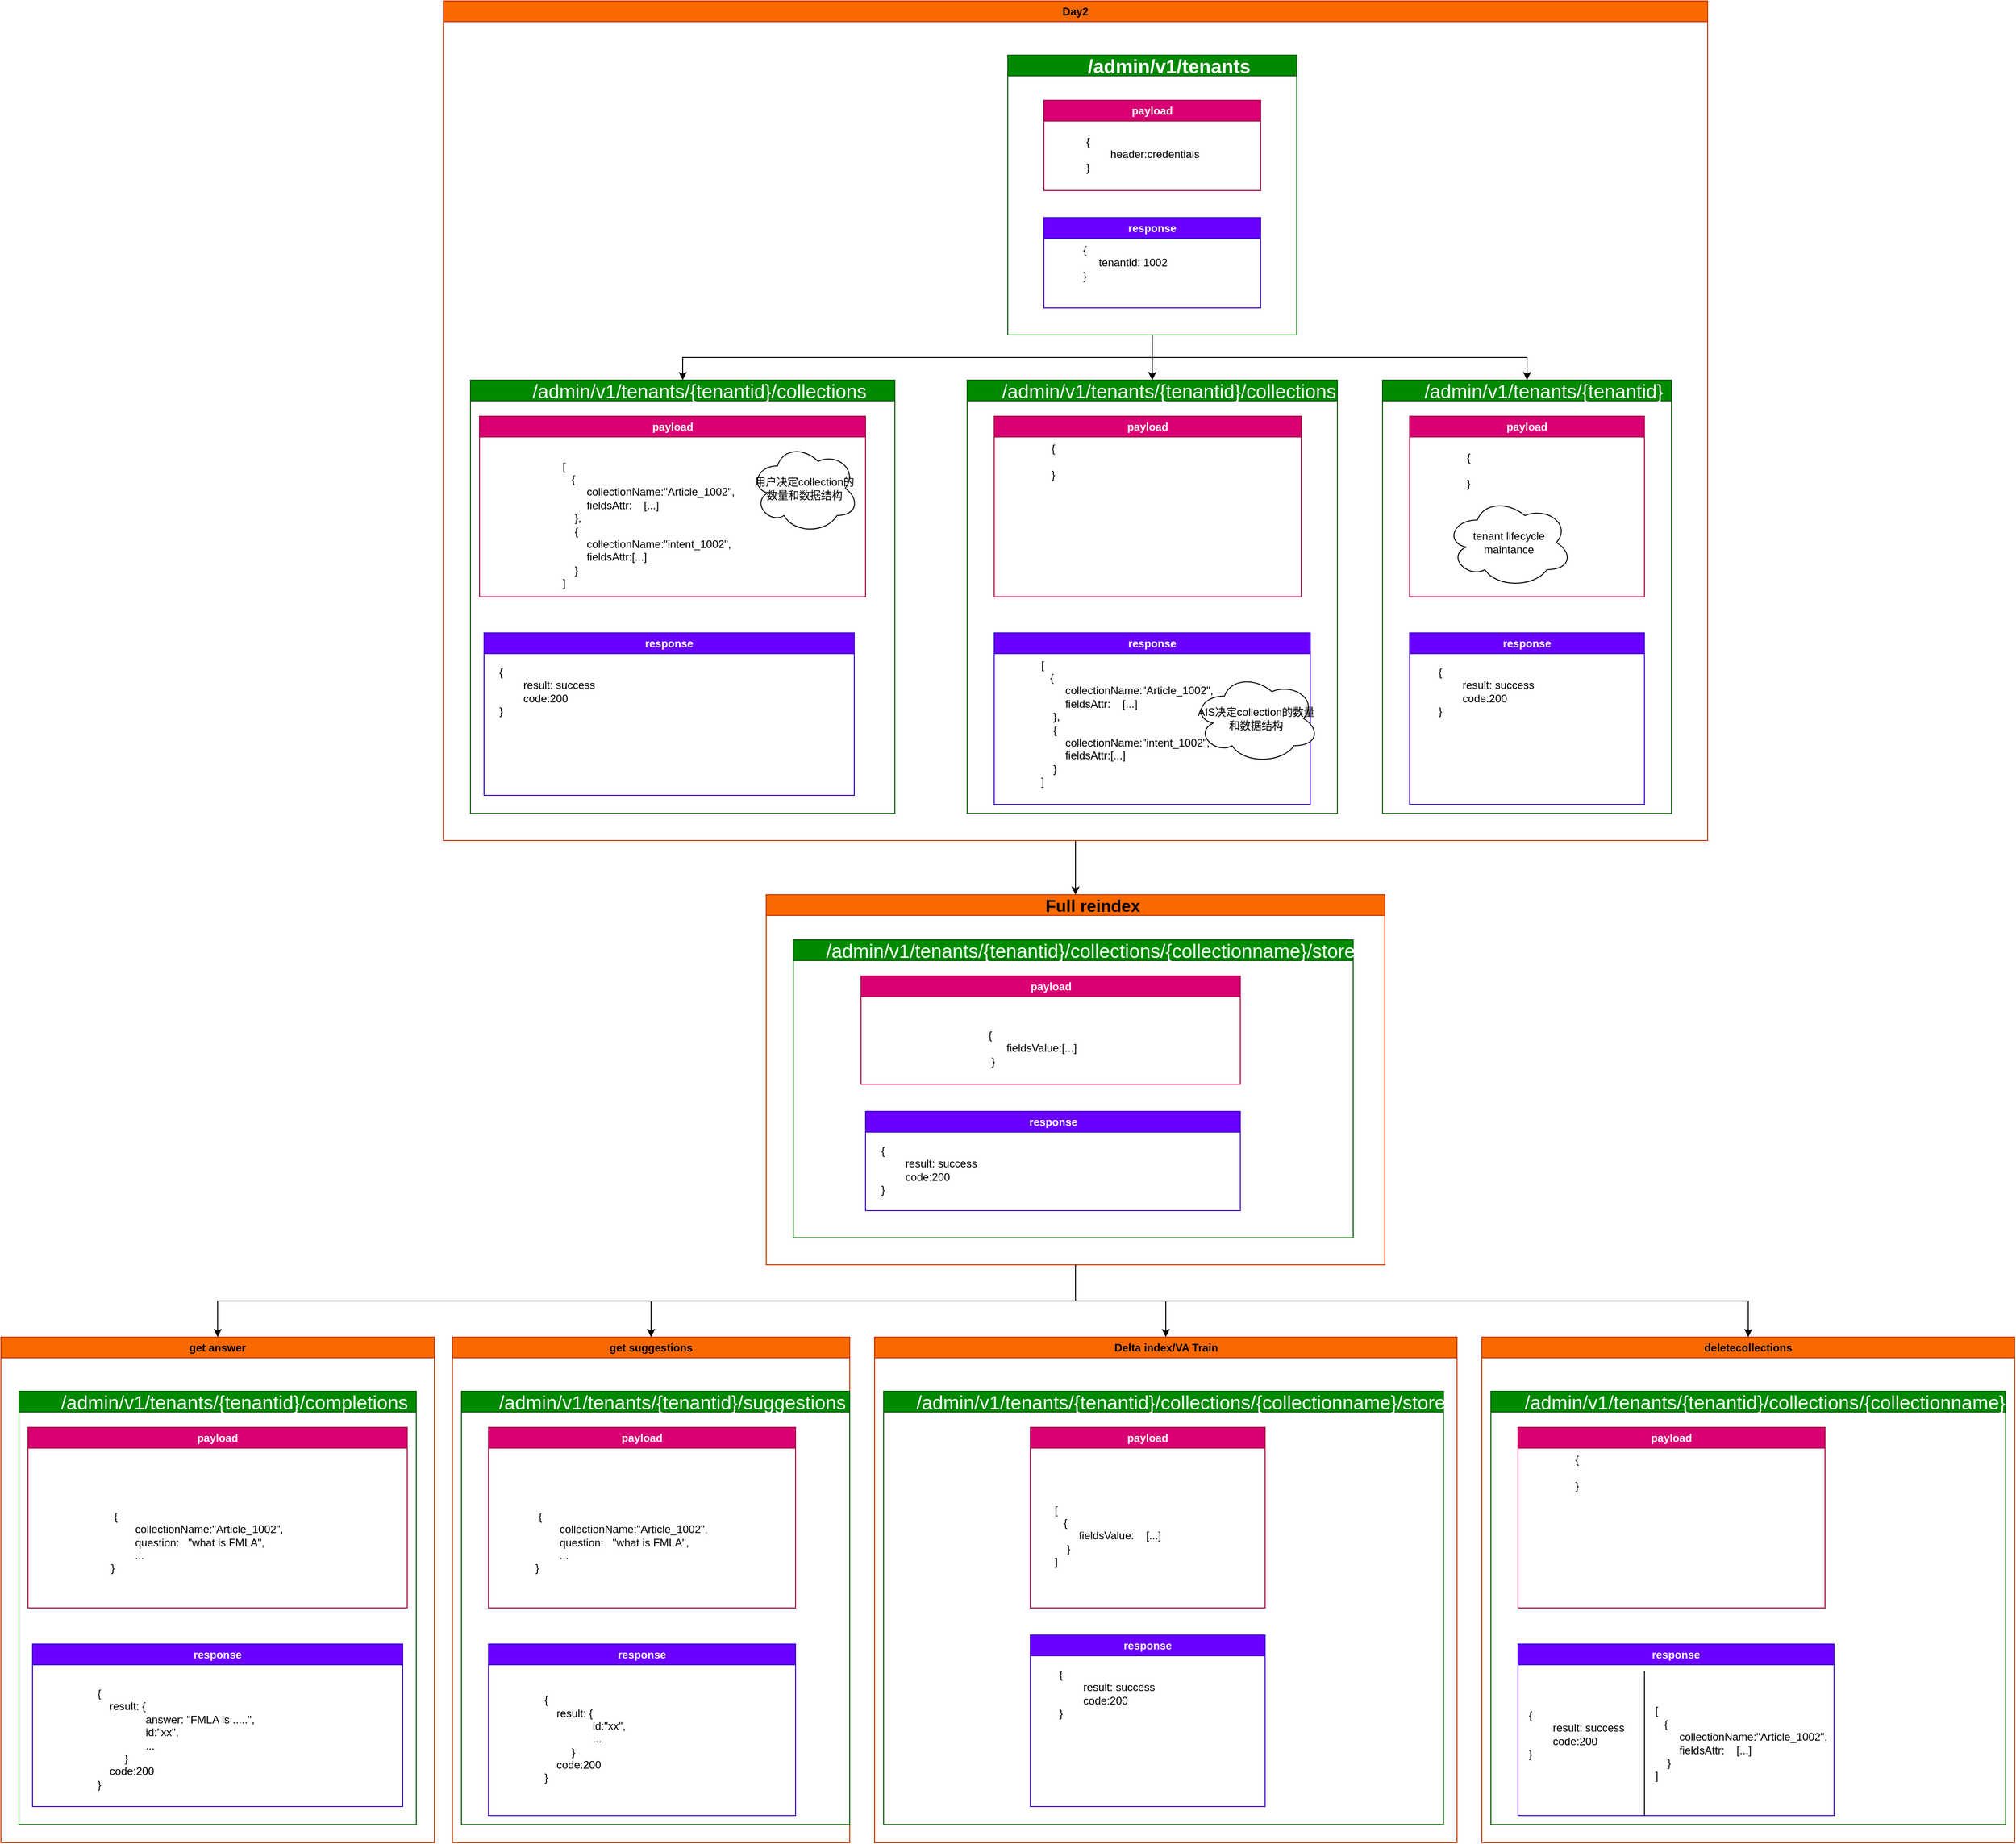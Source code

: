 <mxfile version="21.5.2" type="github">
  <diagram name="Page-1" id="9UfLJZKe_ABIt0-VfUx_">
    <mxGraphModel dx="2074" dy="2256" grid="1" gridSize="10" guides="1" tooltips="1" connect="1" arrows="1" fold="1" page="1" pageScale="1" pageWidth="850" pageHeight="1100" math="0" shadow="0">
      <root>
        <mxCell id="0" />
        <mxCell id="1" parent="0" />
        <mxCell id="ua6xyKK4SKT8y5sqxT8U-147" style="edgeStyle=orthogonalEdgeStyle;rounded=0;orthogonalLoop=1;jettySize=auto;html=1;exitX=0.5;exitY=1;exitDx=0;exitDy=0;entryX=0.5;entryY=0;entryDx=0;entryDy=0;" edge="1" parent="1" source="ua6xyKK4SKT8y5sqxT8U-69" target="ua6xyKK4SKT8y5sqxT8U-94">
          <mxGeometry relative="1" as="geometry" />
        </mxCell>
        <mxCell id="ua6xyKK4SKT8y5sqxT8U-148" style="edgeStyle=orthogonalEdgeStyle;rounded=0;orthogonalLoop=1;jettySize=auto;html=1;exitX=0.5;exitY=1;exitDx=0;exitDy=0;" edge="1" parent="1" source="ua6xyKK4SKT8y5sqxT8U-69" target="ua6xyKK4SKT8y5sqxT8U-145">
          <mxGeometry relative="1" as="geometry" />
        </mxCell>
        <mxCell id="ua6xyKK4SKT8y5sqxT8U-165" style="edgeStyle=orthogonalEdgeStyle;rounded=0;orthogonalLoop=1;jettySize=auto;html=1;exitX=0.5;exitY=1;exitDx=0;exitDy=0;entryX=0.5;entryY=0;entryDx=0;entryDy=0;" edge="1" parent="1" source="ua6xyKK4SKT8y5sqxT8U-69" target="ua6xyKK4SKT8y5sqxT8U-146">
          <mxGeometry relative="1" as="geometry" />
        </mxCell>
        <mxCell id="ua6xyKK4SKT8y5sqxT8U-169" style="edgeStyle=orthogonalEdgeStyle;rounded=0;orthogonalLoop=1;jettySize=auto;html=1;exitX=0.5;exitY=1;exitDx=0;exitDy=0;entryX=0.5;entryY=0;entryDx=0;entryDy=0;" edge="1" parent="1" source="ua6xyKK4SKT8y5sqxT8U-69" target="ua6xyKK4SKT8y5sqxT8U-170">
          <mxGeometry relative="1" as="geometry">
            <mxPoint x="1995" y="1490" as="targetPoint" />
          </mxGeometry>
        </mxCell>
        <mxCell id="ua6xyKK4SKT8y5sqxT8U-69" value="&lt;div style=&quot;language:en-US;line-height:normal;margin-top:1.0pt;&lt;br/&gt;margin-bottom:1.0pt;margin-left:.7in;text-indent:-.31in;text-align:left;&lt;br/&gt;direction:ltr;unicode-bidi:embed;vertical-align:baseline;mso-line-break-override:&lt;br/&gt;none;punctuation-wrap:hanging&quot; class=&quot;O1&quot;&gt;&lt;font face=&quot;Arial&quot;&gt;&lt;span style=&quot;font-size: 18.667px;&quot;&gt;Full reindex&lt;/span&gt;&lt;/font&gt;&lt;/div&gt;" style="swimlane;whiteSpace=wrap;html=1;fillColor=#fa6800;fontColor=#000000;strokeColor=#C73500;" vertex="1" parent="1">
          <mxGeometry x="907.5" y="940" width="685" height="410" as="geometry" />
        </mxCell>
        <mxCell id="ua6xyKK4SKT8y5sqxT8U-71" value="&lt;div style=&quot;text-align: left; line-height: normal; margin-top: 1pt; margin-left: 0.7in; text-indent: -0.31in; unicode-bidi: embed; vertical-align: baseline;&quot; class=&quot;O1&quot;&gt;&lt;span style=&quot;font-size:16.0pt&quot;&gt;&lt;/span&gt;&lt;span style=&quot;font-size: 16pt; font-family: Arial;&quot;&gt;/admin/v1/tenants/{tenantid}/collections/{collectionname}/store&lt;/span&gt;&lt;/div&gt;" style="swimlane;whiteSpace=wrap;html=1;fillColor=#008a00;fontColor=#ffffff;strokeColor=#005700;fontStyle=0" vertex="1" parent="ua6xyKK4SKT8y5sqxT8U-69">
          <mxGeometry x="30" y="50" width="620" height="330" as="geometry" />
        </mxCell>
        <mxCell id="ua6xyKK4SKT8y5sqxT8U-72" value="payload" style="swimlane;whiteSpace=wrap;html=1;fillColor=#d80073;fontColor=#ffffff;strokeColor=#A50040;" vertex="1" parent="ua6xyKK4SKT8y5sqxT8U-71">
          <mxGeometry x="75" y="40" width="420" height="120" as="geometry" />
        </mxCell>
        <mxCell id="ua6xyKK4SKT8y5sqxT8U-73" value="&lt;div style=&quot;border-color: var(--border-color);&quot;&gt;&amp;nbsp;&amp;nbsp;{&lt;/div&gt;&lt;div style=&quot;border-color: var(--border-color);&quot;&gt;&lt;span style=&quot;white-space: pre;&quot;&gt;&#x9;&lt;/span&gt;fieldsValue:[...&lt;span style=&quot;border-color: var(--border-color); background-color: initial;&quot;&gt;]&lt;/span&gt;&lt;/div&gt;&lt;div style=&quot;border-color: var(--border-color);&quot;&gt;&lt;span style=&quot;border-color: var(--border-color);&quot;&gt;&lt;span style=&quot;border-color: var(--border-color);&quot;&gt;&lt;span style=&quot;border-color: var(--border-color);&quot;&gt;&amp;nbsp;&amp;nbsp;&amp;nbsp;&lt;/span&gt;&lt;/span&gt;}&lt;/span&gt;&lt;/div&gt;" style="text;html=1;align=left;verticalAlign=middle;resizable=0;points=[];autosize=1;strokeColor=none;fillColor=none;" vertex="1" parent="ua6xyKK4SKT8y5sqxT8U-72">
          <mxGeometry x="132.5" y="50" width="130" height="60" as="geometry" />
        </mxCell>
        <mxCell id="ua6xyKK4SKT8y5sqxT8U-74" value="response" style="swimlane;whiteSpace=wrap;html=1;fillColor=#6a00ff;fontColor=#ffffff;strokeColor=#3700CC;" vertex="1" parent="ua6xyKK4SKT8y5sqxT8U-71">
          <mxGeometry x="80" y="190" width="415" height="110" as="geometry" />
        </mxCell>
        <mxCell id="ua6xyKK4SKT8y5sqxT8U-75" value="{&lt;br&gt;&lt;span style=&quot;white-space: pre;&quot;&gt;&#x9;&lt;/span&gt;result: success&lt;br&gt;&lt;span style=&quot;white-space: pre;&quot;&gt;&#x9;&lt;/span&gt;code:200&lt;br&gt;}" style="text;html=1;align=left;verticalAlign=middle;resizable=0;points=[];autosize=1;strokeColor=none;fillColor=none;" vertex="1" parent="ua6xyKK4SKT8y5sqxT8U-74">
          <mxGeometry x="15" y="30" width="130" height="70" as="geometry" />
        </mxCell>
        <mxCell id="ua6xyKK4SKT8y5sqxT8U-76" style="edgeStyle=orthogonalEdgeStyle;rounded=0;orthogonalLoop=1;jettySize=auto;html=1;exitX=0.5;exitY=1;exitDx=0;exitDy=0;entryX=0.5;entryY=0;entryDx=0;entryDy=0;" edge="1" parent="1" source="ua6xyKK4SKT8y5sqxT8U-70" target="ua6xyKK4SKT8y5sqxT8U-69">
          <mxGeometry relative="1" as="geometry" />
        </mxCell>
        <mxCell id="ua6xyKK4SKT8y5sqxT8U-70" value="Day2" style="swimlane;whiteSpace=wrap;html=1;fillColor=#fa6800;fontColor=#000000;strokeColor=#C73500;" vertex="1" parent="1">
          <mxGeometry x="550" y="-50" width="1400" height="930" as="geometry" />
        </mxCell>
        <mxCell id="ua6xyKK4SKT8y5sqxT8U-16" value="&lt;div style=&quot;text-align: left; line-height: normal; margin-top: 1pt; margin-left: 0.7in; text-indent: -0.31in; unicode-bidi: embed; vertical-align: baseline;&quot; class=&quot;O1&quot;&gt;&lt;span style=&quot;font-size:16.0pt&quot;&gt;&lt;/span&gt;&lt;span style=&quot;font-size: 16pt; font-family: Arial;&quot;&gt;/admin/v1/tenants/{tenantid}/collections&lt;/span&gt;&lt;/div&gt;" style="swimlane;whiteSpace=wrap;html=1;fillColor=#008a00;fontColor=#ffffff;strokeColor=#005700;fontStyle=0" vertex="1" parent="ua6xyKK4SKT8y5sqxT8U-70">
          <mxGeometry x="30" y="420" width="470" height="480" as="geometry" />
        </mxCell>
        <mxCell id="ua6xyKK4SKT8y5sqxT8U-17" value="payload" style="swimlane;whiteSpace=wrap;html=1;fillColor=#d80073;fontColor=#ffffff;strokeColor=#A50040;" vertex="1" parent="ua6xyKK4SKT8y5sqxT8U-16">
          <mxGeometry x="10" y="40" width="427.5" height="200" as="geometry" />
        </mxCell>
        <mxCell id="ua6xyKK4SKT8y5sqxT8U-52" value="&lt;div&gt;[&lt;/div&gt;&lt;div&gt;&amp;nbsp; &amp;nbsp;{&lt;span style=&quot;&quot;&gt;&lt;/span&gt;&lt;/div&gt;&lt;div&gt;&lt;span style=&quot;&quot;&gt;&lt;span style=&quot;&quot;&gt;&lt;span style=&quot;white-space: pre;&quot;&gt;&amp;nbsp;&amp;nbsp;&amp;nbsp;&amp;nbsp;&lt;/span&gt;&lt;span style=&quot;white-space: pre;&quot;&gt;&amp;nbsp;&amp;nbsp;&amp;nbsp;&amp;nbsp;&lt;/span&gt;&lt;/span&gt;collectionName:&quot;Article_1002&quot;,&lt;/span&gt;&lt;/div&gt;&lt;div&gt;&lt;span style=&quot;&quot;&gt;&lt;span style=&quot;&quot;&gt;&lt;span style=&quot;white-space: pre;&quot;&gt;&amp;nbsp;&amp;nbsp;&amp;nbsp;&amp;nbsp;&lt;/span&gt;&lt;span style=&quot;white-space: pre;&quot;&gt;&amp;nbsp;&amp;nbsp;&amp;nbsp;&amp;nbsp;&lt;/span&gt;&lt;/span&gt;fieldsAttr:&lt;span style=&quot;&quot;&gt;&lt;span style=&quot;white-space: pre;&quot;&gt;&amp;nbsp;&amp;nbsp;&amp;nbsp;&amp;nbsp;&lt;/span&gt;&lt;/span&gt;[...&lt;/span&gt;&lt;span style=&quot;background-color: initial;&quot;&gt;]&lt;/span&gt;&lt;/div&gt;&lt;div&gt;&lt;span style=&quot;&quot;&gt;&lt;span style=&quot;&quot;&gt;&lt;span style=&quot;white-space: pre;&quot;&gt;&amp;nbsp;&amp;nbsp;&amp;nbsp;&amp;nbsp;&lt;/span&gt;&lt;/span&gt;},&lt;/span&gt;&lt;/div&gt;&lt;div&gt;&lt;span style=&quot;&quot;&gt;&lt;span style=&quot;&quot;&gt;&lt;span style=&quot;white-space: pre;&quot;&gt;&amp;nbsp;&amp;nbsp;&amp;nbsp;&amp;nbsp;&lt;/span&gt;&lt;/span&gt;{&lt;/span&gt;&lt;/div&gt;&lt;div&gt;&lt;span style=&quot;&quot;&gt;&lt;span style=&quot;&quot;&gt;&lt;span style=&quot;white-space: pre;&quot;&gt;&amp;nbsp;&amp;nbsp;&amp;nbsp;&amp;nbsp;&lt;/span&gt;&lt;span style=&quot;white-space: pre;&quot;&gt;&amp;nbsp;&amp;nbsp;&amp;nbsp;&amp;nbsp;&lt;/span&gt;&lt;/span&gt;collectionName:&quot;intent_1002&quot;,&lt;/span&gt;&lt;/div&gt;&lt;div&gt;&lt;span style=&quot;&quot;&gt;&lt;span style=&quot;&quot;&gt;&lt;span style=&quot;white-space: pre;&quot;&gt;&amp;nbsp;&amp;nbsp;&amp;nbsp;&amp;nbsp;&lt;/span&gt;&lt;span style=&quot;white-space: pre;&quot;&gt;&amp;nbsp;&amp;nbsp;&amp;nbsp;&amp;nbsp;&lt;/span&gt;&lt;/span&gt;fieldsAttr:[...]&lt;/span&gt;&lt;/div&gt;&lt;div&gt;&lt;span style=&quot;&quot;&gt;&lt;span style=&quot;&quot;&gt;&lt;span style=&quot;white-space: pre;&quot;&gt;&amp;nbsp;&amp;nbsp;&amp;nbsp;&amp;nbsp;&lt;/span&gt;&lt;/span&gt;}&lt;/span&gt;&lt;/div&gt;&lt;div&gt;]&lt;/div&gt;" style="text;html=1;align=left;verticalAlign=middle;resizable=0;points=[];autosize=1;strokeColor=none;fillColor=none;" vertex="1" parent="ua6xyKK4SKT8y5sqxT8U-17">
          <mxGeometry x="90" y="40" width="210" height="160" as="geometry" />
        </mxCell>
        <mxCell id="ua6xyKK4SKT8y5sqxT8U-173" value="用户决定collection的数量和数据结构" style="ellipse;shape=cloud;whiteSpace=wrap;html=1;" vertex="1" parent="ua6xyKK4SKT8y5sqxT8U-17">
          <mxGeometry x="300" y="30" width="120" height="100" as="geometry" />
        </mxCell>
        <mxCell id="ua6xyKK4SKT8y5sqxT8U-19" value="response" style="swimlane;whiteSpace=wrap;html=1;fillColor=#6a00ff;fontColor=#ffffff;strokeColor=#3700CC;" vertex="1" parent="ua6xyKK4SKT8y5sqxT8U-16">
          <mxGeometry x="15" y="280" width="410" height="180" as="geometry" />
        </mxCell>
        <mxCell id="ua6xyKK4SKT8y5sqxT8U-20" value="{&lt;br&gt;&lt;span style=&quot;white-space: pre;&quot;&gt;&#x9;&lt;/span&gt;result: success&lt;br&gt;&lt;span style=&quot;white-space: pre;&quot;&gt;&#x9;&lt;/span&gt;code:200&lt;br&gt;}" style="text;html=1;align=left;verticalAlign=middle;resizable=0;points=[];autosize=1;strokeColor=none;fillColor=none;" vertex="1" parent="ua6xyKK4SKT8y5sqxT8U-19">
          <mxGeometry x="15" y="30" width="130" height="70" as="geometry" />
        </mxCell>
        <mxCell id="ua6xyKK4SKT8y5sqxT8U-152" style="edgeStyle=orthogonalEdgeStyle;rounded=0;orthogonalLoop=1;jettySize=auto;html=1;exitX=0.5;exitY=1;exitDx=0;exitDy=0;" edge="1" parent="ua6xyKK4SKT8y5sqxT8U-70" source="ua6xyKK4SKT8y5sqxT8U-1" target="ua6xyKK4SKT8y5sqxT8U-57">
          <mxGeometry relative="1" as="geometry" />
        </mxCell>
        <mxCell id="ua6xyKK4SKT8y5sqxT8U-1" value="&lt;div style=&quot;language:en-US;line-height:normal;margin-top:1.0pt;&lt;br/&gt;margin-bottom:1.0pt;margin-left:.7in;text-indent:-.31in;text-align:left;&lt;br/&gt;direction:ltr;unicode-bidi:embed;vertical-align:baseline;mso-line-break-override:&lt;br/&gt;none;punctuation-wrap:hanging&quot; class=&quot;O1&quot;&gt;&lt;span style=&quot;font-size:16.0pt&quot;&gt;&lt;/span&gt;&lt;span style=&quot;font-size: 16pt; font-family: Arial;&quot;&gt;/admin/v1/tenants&lt;/span&gt;&lt;/div&gt;" style="swimlane;whiteSpace=wrap;html=1;fillColor=#008a00;fontColor=#ffffff;strokeColor=#005700;" vertex="1" parent="ua6xyKK4SKT8y5sqxT8U-70">
          <mxGeometry x="625" y="60" width="320" height="310" as="geometry" />
        </mxCell>
        <mxCell id="ua6xyKK4SKT8y5sqxT8U-6" value="payload" style="swimlane;whiteSpace=wrap;html=1;fillColor=#d80073;fontColor=#ffffff;strokeColor=#A50040;" vertex="1" parent="ua6xyKK4SKT8y5sqxT8U-1">
          <mxGeometry x="40" y="50" width="240" height="100" as="geometry" />
        </mxCell>
        <mxCell id="ua6xyKK4SKT8y5sqxT8U-12" value="{&lt;br&gt;&lt;span style=&quot;white-space: pre;&quot;&gt;&#x9;&lt;/span&gt;header:credentials&lt;br&gt;}" style="text;html=1;align=left;verticalAlign=middle;resizable=0;points=[];autosize=1;strokeColor=none;fillColor=none;" vertex="1" parent="ua6xyKK4SKT8y5sqxT8U-6">
          <mxGeometry x="45" y="30" width="150" height="60" as="geometry" />
        </mxCell>
        <mxCell id="ua6xyKK4SKT8y5sqxT8U-7" value="response" style="swimlane;whiteSpace=wrap;html=1;fillColor=#6a00ff;fontColor=#ffffff;strokeColor=#3700CC;" vertex="1" parent="ua6xyKK4SKT8y5sqxT8U-1">
          <mxGeometry x="40" y="180" width="240" height="100" as="geometry" />
        </mxCell>
        <mxCell id="ua6xyKK4SKT8y5sqxT8U-13" value="{&lt;br&gt;&lt;span style=&quot;white-space: pre;&quot;&gt;&#x9;&lt;/span&gt;&lt;span style=&quot;white-space: pre;&quot;&gt;&#x9;&lt;/span&gt;&lt;span style=&quot;white-space: pre;&quot;&gt;&#x9;&lt;/span&gt;&lt;span style=&quot;white-space: pre;&quot;&gt;&#x9;&lt;/span&gt;tenantid: 1002&lt;br&gt;}" style="text;html=1;align=center;verticalAlign=middle;resizable=0;points=[];autosize=1;strokeColor=none;fillColor=none;" vertex="1" parent="ua6xyKK4SKT8y5sqxT8U-7">
          <mxGeometry x="-60" y="20" width="210" height="60" as="geometry" />
        </mxCell>
        <mxCell id="ua6xyKK4SKT8y5sqxT8U-26" style="edgeStyle=orthogonalEdgeStyle;rounded=0;orthogonalLoop=1;jettySize=auto;html=1;exitX=0.5;exitY=1;exitDx=0;exitDy=0;entryX=0.5;entryY=0;entryDx=0;entryDy=0;" edge="1" parent="ua6xyKK4SKT8y5sqxT8U-70" source="ua6xyKK4SKT8y5sqxT8U-1" target="ua6xyKK4SKT8y5sqxT8U-16">
          <mxGeometry relative="1" as="geometry" />
        </mxCell>
        <mxCell id="ua6xyKK4SKT8y5sqxT8U-57" value="&lt;div style=&quot;text-align: left; line-height: normal; margin-top: 1pt; margin-left: 0.7in; text-indent: -0.31in; unicode-bidi: embed; vertical-align: baseline;&quot; class=&quot;O1&quot;&gt;&lt;span style=&quot;font-size:16.0pt&quot;&gt;&lt;/span&gt;&lt;span style=&quot;font-size: 16pt; font-family: Arial;&quot;&gt;/admin/v1/tenants/{tenantid}&lt;/span&gt;&lt;/div&gt;" style="swimlane;whiteSpace=wrap;html=1;fillColor=#008a00;fontColor=#ffffff;strokeColor=#005700;fontStyle=0" vertex="1" parent="ua6xyKK4SKT8y5sqxT8U-70">
          <mxGeometry x="1040" y="420" width="320" height="480" as="geometry" />
        </mxCell>
        <mxCell id="ua6xyKK4SKT8y5sqxT8U-58" value="payload" style="swimlane;whiteSpace=wrap;html=1;fillColor=#d80073;fontColor=#ffffff;strokeColor=#A50040;" vertex="1" parent="ua6xyKK4SKT8y5sqxT8U-57">
          <mxGeometry x="30" y="40" width="260" height="200" as="geometry" />
        </mxCell>
        <mxCell id="ua6xyKK4SKT8y5sqxT8U-62" value="{&lt;br&gt;&lt;span style=&quot;white-space: pre;&quot;&gt;&#x9;&lt;/span&gt;&lt;span style=&quot;white-space: pre;&quot;&gt;&#x9;&lt;/span&gt;&lt;span style=&quot;white-space: pre;&quot;&gt;&#x9;&lt;/span&gt;&lt;span style=&quot;white-space: pre;&quot;&gt;&#x9;&lt;/span&gt;&lt;br&gt;}" style="text;html=1;align=center;verticalAlign=middle;resizable=0;points=[];autosize=1;strokeColor=none;fillColor=none;" vertex="1" parent="ua6xyKK4SKT8y5sqxT8U-58">
          <mxGeometry y="30" width="130" height="60" as="geometry" />
        </mxCell>
        <mxCell id="ua6xyKK4SKT8y5sqxT8U-175" value="tenant lifecycle&lt;br&gt;maintance" style="ellipse;shape=cloud;whiteSpace=wrap;html=1;" vertex="1" parent="ua6xyKK4SKT8y5sqxT8U-58">
          <mxGeometry x="40" y="90" width="140" height="100" as="geometry" />
        </mxCell>
        <mxCell id="ua6xyKK4SKT8y5sqxT8U-60" value="response" style="swimlane;whiteSpace=wrap;html=1;fillColor=#6a00ff;fontColor=#ffffff;strokeColor=#3700CC;" vertex="1" parent="ua6xyKK4SKT8y5sqxT8U-57">
          <mxGeometry x="30" y="280" width="260" height="190" as="geometry" />
        </mxCell>
        <mxCell id="ua6xyKK4SKT8y5sqxT8U-63" value="{&lt;br&gt;&lt;span style=&quot;white-space: pre;&quot;&gt;&#x9;&lt;/span&gt;result: success&lt;br&gt;&lt;span style=&quot;white-space: pre;&quot;&gt;&#x9;&lt;/span&gt;code:200&lt;br&gt;}" style="text;html=1;align=left;verticalAlign=middle;resizable=0;points=[];autosize=1;strokeColor=none;fillColor=none;" vertex="1" parent="ua6xyKK4SKT8y5sqxT8U-60">
          <mxGeometry x="30" y="30" width="130" height="70" as="geometry" />
        </mxCell>
        <mxCell id="ua6xyKK4SKT8y5sqxT8U-29" value="&lt;div style=&quot;text-align: left; line-height: normal; margin-top: 1pt; margin-left: 0.7in; text-indent: -0.31in; unicode-bidi: embed; vertical-align: baseline;&quot; class=&quot;O1&quot;&gt;&lt;span style=&quot;font-size:16.0pt&quot;&gt;&lt;/span&gt;&lt;span style=&quot;font-size: 16pt; font-family: Arial;&quot;&gt;/admin/v1/tenants/{tenantid}/collections&lt;/span&gt;&lt;/div&gt;" style="swimlane;whiteSpace=wrap;html=1;fillColor=#008a00;fontColor=#ffffff;strokeColor=#005700;fontStyle=0" vertex="1" parent="ua6xyKK4SKT8y5sqxT8U-70">
          <mxGeometry x="580" y="420" width="410" height="480" as="geometry" />
        </mxCell>
        <mxCell id="ua6xyKK4SKT8y5sqxT8U-30" value="payload" style="swimlane;whiteSpace=wrap;html=1;fillColor=#d80073;fontColor=#ffffff;strokeColor=#A50040;" vertex="1" parent="ua6xyKK4SKT8y5sqxT8U-29">
          <mxGeometry x="30" y="40" width="340" height="200" as="geometry" />
        </mxCell>
        <mxCell id="ua6xyKK4SKT8y5sqxT8U-31" value="{&lt;br&gt;&lt;span style=&quot;white-space: pre;&quot;&gt;&#x9;&lt;/span&gt;&lt;span style=&quot;white-space: pre;&quot;&gt;&#x9;&lt;/span&gt;&lt;span style=&quot;white-space: pre;&quot;&gt;&#x9;&lt;/span&gt;&lt;span style=&quot;white-space: pre;&quot;&gt;&#x9;&lt;/span&gt;&lt;br&gt;}" style="text;html=1;align=center;verticalAlign=middle;resizable=0;points=[];autosize=1;strokeColor=none;fillColor=none;" vertex="1" parent="ua6xyKK4SKT8y5sqxT8U-30">
          <mxGeometry y="20" width="130" height="60" as="geometry" />
        </mxCell>
        <mxCell id="ua6xyKK4SKT8y5sqxT8U-32" value="response" style="swimlane;whiteSpace=wrap;html=1;fillColor=#6a00ff;fontColor=#ffffff;strokeColor=#3700CC;" vertex="1" parent="ua6xyKK4SKT8y5sqxT8U-29">
          <mxGeometry x="30" y="280" width="350" height="190" as="geometry" />
        </mxCell>
        <mxCell id="ua6xyKK4SKT8y5sqxT8U-77" value="&lt;div&gt;[&lt;/div&gt;&lt;div&gt;&amp;nbsp; &amp;nbsp;{&lt;span style=&quot;&quot;&gt;&lt;/span&gt;&lt;/div&gt;&lt;div&gt;&lt;span style=&quot;&quot;&gt;&lt;span style=&quot;&quot;&gt;&lt;span style=&quot;white-space: pre;&quot;&gt;&amp;nbsp;&amp;nbsp;&amp;nbsp;&amp;nbsp;&lt;/span&gt;&lt;span style=&quot;white-space: pre;&quot;&gt;&amp;nbsp;&amp;nbsp;&amp;nbsp;&amp;nbsp;&lt;/span&gt;&lt;/span&gt;collectionName:&quot;Article_1002&quot;,&lt;/span&gt;&lt;/div&gt;&lt;div&gt;&lt;span style=&quot;&quot;&gt;&lt;span style=&quot;&quot;&gt;&lt;span style=&quot;white-space: pre;&quot;&gt;&amp;nbsp;&amp;nbsp;&amp;nbsp;&amp;nbsp;&lt;/span&gt;&lt;span style=&quot;white-space: pre;&quot;&gt;&amp;nbsp;&amp;nbsp;&amp;nbsp;&amp;nbsp;&lt;/span&gt;&lt;/span&gt;fieldsAttr:&lt;span style=&quot;&quot;&gt;&lt;span style=&quot;white-space: pre;&quot;&gt;&amp;nbsp;&amp;nbsp;&amp;nbsp;&amp;nbsp;&lt;/span&gt;&lt;/span&gt;[...&lt;/span&gt;&lt;span style=&quot;background-color: initial;&quot;&gt;]&lt;/span&gt;&lt;/div&gt;&lt;div&gt;&lt;span style=&quot;&quot;&gt;&lt;span style=&quot;&quot;&gt;&lt;span style=&quot;white-space: pre;&quot;&gt;&amp;nbsp;&amp;nbsp;&amp;nbsp;&amp;nbsp;&lt;/span&gt;&lt;/span&gt;},&lt;/span&gt;&lt;/div&gt;&lt;div&gt;&lt;span style=&quot;&quot;&gt;&lt;span style=&quot;&quot;&gt;&lt;span style=&quot;white-space: pre;&quot;&gt;&amp;nbsp;&amp;nbsp;&amp;nbsp;&amp;nbsp;&lt;/span&gt;&lt;/span&gt;{&lt;/span&gt;&lt;/div&gt;&lt;div&gt;&lt;span style=&quot;&quot;&gt;&lt;span style=&quot;&quot;&gt;&lt;span style=&quot;white-space: pre;&quot;&gt;&amp;nbsp;&amp;nbsp;&amp;nbsp;&amp;nbsp;&lt;/span&gt;&lt;span style=&quot;white-space: pre;&quot;&gt;&amp;nbsp;&amp;nbsp;&amp;nbsp;&amp;nbsp;&lt;/span&gt;&lt;/span&gt;collectionName:&quot;intent_1002&quot;,&lt;/span&gt;&lt;/div&gt;&lt;div&gt;&lt;span style=&quot;&quot;&gt;&lt;span style=&quot;&quot;&gt;&lt;span style=&quot;white-space: pre;&quot;&gt;&amp;nbsp;&amp;nbsp;&amp;nbsp;&amp;nbsp;&lt;/span&gt;&lt;span style=&quot;white-space: pre;&quot;&gt;&amp;nbsp;&amp;nbsp;&amp;nbsp;&amp;nbsp;&lt;/span&gt;&lt;/span&gt;fieldsAttr:[...]&lt;/span&gt;&lt;/div&gt;&lt;div&gt;&lt;span style=&quot;&quot;&gt;&lt;span style=&quot;&quot;&gt;&lt;span style=&quot;white-space: pre;&quot;&gt;&amp;nbsp;&amp;nbsp;&amp;nbsp;&amp;nbsp;&lt;/span&gt;&lt;/span&gt;}&lt;/span&gt;&lt;/div&gt;&lt;div&gt;]&lt;/div&gt;" style="text;html=1;align=left;verticalAlign=middle;resizable=0;points=[];autosize=1;strokeColor=none;fillColor=none;" vertex="1" parent="ua6xyKK4SKT8y5sqxT8U-32">
          <mxGeometry x="50" y="20" width="210" height="160" as="geometry" />
        </mxCell>
        <mxCell id="ua6xyKK4SKT8y5sqxT8U-174" value="AIS决定collection的数量和数据结构" style="ellipse;shape=cloud;whiteSpace=wrap;html=1;" vertex="1" parent="ua6xyKK4SKT8y5sqxT8U-32">
          <mxGeometry x="220" y="45" width="140" height="100" as="geometry" />
        </mxCell>
        <mxCell id="ua6xyKK4SKT8y5sqxT8U-151" value="" style="edgeStyle=orthogonalEdgeStyle;rounded=0;orthogonalLoop=1;jettySize=auto;html=1;exitX=0.5;exitY=1;exitDx=0;exitDy=0;" edge="1" parent="ua6xyKK4SKT8y5sqxT8U-70" source="ua6xyKK4SKT8y5sqxT8U-1" target="ua6xyKK4SKT8y5sqxT8U-29">
          <mxGeometry relative="1" as="geometry">
            <mxPoint x="105" y="350" as="sourcePoint" />
            <mxPoint x="570" y="530" as="targetPoint" />
          </mxGeometry>
        </mxCell>
        <mxCell id="ua6xyKK4SKT8y5sqxT8U-34" style="edgeStyle=orthogonalEdgeStyle;rounded=0;orthogonalLoop=1;jettySize=auto;html=1;exitX=0.5;exitY=1;exitDx=0;exitDy=0;" edge="1" parent="ua6xyKK4SKT8y5sqxT8U-70" source="ua6xyKK4SKT8y5sqxT8U-1" target="ua6xyKK4SKT8y5sqxT8U-29">
          <mxGeometry relative="1" as="geometry" />
        </mxCell>
        <mxCell id="ua6xyKK4SKT8y5sqxT8U-94" value="get answer" style="swimlane;whiteSpace=wrap;html=1;fillColor=#fa6800;fontColor=#000000;strokeColor=#C73500;" vertex="1" parent="1">
          <mxGeometry x="60" y="1430" width="480" height="560" as="geometry" />
        </mxCell>
        <mxCell id="ua6xyKK4SKT8y5sqxT8U-96" value="&lt;div style=&quot;text-align: left; line-height: normal; margin-top: 1pt; margin-left: 0.7in; text-indent: -0.31in; unicode-bidi: embed; vertical-align: baseline;&quot; class=&quot;O1&quot;&gt;&lt;span style=&quot;font-size:16.0pt&quot;&gt;&lt;/span&gt;&lt;span style=&quot;font-size: 16pt; font-family: Arial;&quot;&gt;/admin/v1/tenants/{tenantid}/completions&lt;/span&gt;&lt;/div&gt;" style="swimlane;whiteSpace=wrap;html=1;fillColor=#008a00;fontColor=#ffffff;strokeColor=#005700;fontStyle=0" vertex="1" parent="ua6xyKK4SKT8y5sqxT8U-94">
          <mxGeometry x="20" y="60" width="440" height="480" as="geometry" />
        </mxCell>
        <mxCell id="ua6xyKK4SKT8y5sqxT8U-97" value="payload" style="swimlane;whiteSpace=wrap;html=1;fillColor=#d80073;fontColor=#ffffff;strokeColor=#A50040;" vertex="1" parent="ua6xyKK4SKT8y5sqxT8U-96">
          <mxGeometry x="10" y="40" width="420" height="200" as="geometry" />
        </mxCell>
        <mxCell id="ua6xyKK4SKT8y5sqxT8U-98" value="&lt;div&gt;&lt;br&gt;&lt;/div&gt;&lt;div&gt;&amp;nbsp;{&lt;span style=&quot;&quot;&gt;&lt;/span&gt;&lt;/div&gt;&lt;div&gt;&lt;span style=&quot;&quot;&gt;&lt;span style=&quot;&quot;&gt;&lt;span style=&quot;white-space: pre;&quot;&gt;&amp;nbsp;&amp;nbsp;&amp;nbsp;&amp;nbsp;&lt;/span&gt;&lt;span style=&quot;white-space: pre;&quot;&gt;&amp;nbsp;&amp;nbsp;&amp;nbsp;&amp;nbsp;&lt;/span&gt;&lt;/span&gt;collectionName:&quot;Article_1002&quot;,&lt;/span&gt;&lt;/div&gt;&lt;div&gt;&lt;span style=&quot;&quot;&gt;&lt;span style=&quot;&quot;&gt;&lt;span style=&quot;white-space: pre;&quot;&gt;&amp;nbsp;&amp;nbsp;&amp;nbsp;&amp;nbsp;&lt;/span&gt;&lt;span style=&quot;white-space: pre;&quot;&gt;&amp;nbsp;&amp;nbsp;&amp;nbsp;&amp;nbsp;&lt;/span&gt;&lt;/span&gt;question:&lt;span style=&quot;&quot;&gt;&lt;span style=&quot;white-space: pre;&quot;&gt;&amp;nbsp;&amp;nbsp;&amp;nbsp;&quot;what is FMLA&quot;,&lt;/span&gt;&lt;/span&gt;&lt;/span&gt;&lt;/div&gt;&lt;div&gt;&lt;span style=&quot;&quot;&gt;&lt;span style=&quot;&quot;&gt;&lt;span style=&quot;white-space: pre;&quot;&gt; &lt;span style=&quot;white-space: pre;&quot;&gt;&#x9;&lt;/span&gt;...       &lt;/span&gt;&lt;/span&gt;&lt;/span&gt;&lt;/div&gt;&lt;div&gt;&lt;span style=&quot;background-color: initial;&quot;&gt;}&lt;/span&gt;&lt;/div&gt;" style="text;html=1;align=left;verticalAlign=middle;resizable=0;points=[];autosize=1;strokeColor=none;fillColor=none;" vertex="1" parent="ua6xyKK4SKT8y5sqxT8U-97">
          <mxGeometry x="90" y="70" width="210" height="100" as="geometry" />
        </mxCell>
        <mxCell id="ua6xyKK4SKT8y5sqxT8U-99" value="response" style="swimlane;whiteSpace=wrap;html=1;fillColor=#6a00ff;fontColor=#ffffff;strokeColor=#3700CC;" vertex="1" parent="ua6xyKK4SKT8y5sqxT8U-96">
          <mxGeometry x="15" y="280" width="410" height="180" as="geometry" />
        </mxCell>
        <mxCell id="ua6xyKK4SKT8y5sqxT8U-100" value="{&lt;br&gt;&lt;span style=&quot;&quot;&gt;&lt;span style=&quot;white-space: pre;&quot;&gt;&amp;nbsp;&amp;nbsp;&amp;nbsp;&amp;nbsp;&lt;/span&gt;&lt;/span&gt;result: {&lt;br&gt;&lt;span style=&quot;&quot;&gt;&lt;span style=&quot;white-space: pre;&quot;&gt;&lt;span style=&quot;white-space: pre;&quot;&gt;&#x9;&lt;/span&gt;&lt;span style=&quot;white-space: pre;&quot;&gt;&#x9;&lt;/span&gt;answer:&amp;nbsp;&lt;/span&gt;&lt;/span&gt;&quot;FMLA is .....&quot;,&lt;br&gt;&lt;span style=&quot;white-space: pre;&quot;&gt;&#x9;&lt;/span&gt;&lt;span style=&quot;white-space: pre;&quot;&gt;&#x9;&lt;/span&gt;id:&quot;xx&quot;,&lt;br&gt;&lt;span style=&quot;white-space: pre;&quot;&gt;&#x9;&lt;/span&gt;&lt;span style=&quot;white-space: pre;&quot;&gt;&#x9;&lt;/span&gt;...&lt;br&gt;&lt;span style=&quot;&quot;&gt;&lt;span style=&quot;white-space: pre;&quot;&gt;&amp;nbsp;&amp;nbsp;&amp;nbsp;&amp;nbsp;&lt;/span&gt;&lt;/span&gt;&lt;span style=&quot;&quot;&gt;&lt;span style=&quot;white-space: pre;&quot;&gt;&amp;nbsp;&amp;nbsp;&amp;nbsp;&amp;nbsp;&lt;/span&gt;&lt;/span&gt;&amp;nbsp;}&lt;br&gt;&lt;span style=&quot;&quot;&gt;&lt;span style=&quot;white-space: pre;&quot;&gt;&amp;nbsp;&amp;nbsp;&amp;nbsp;&amp;nbsp;&lt;/span&gt;&lt;/span&gt;code:200&lt;br&gt;}" style="text;html=1;align=left;verticalAlign=middle;resizable=0;points=[];autosize=1;strokeColor=none;fillColor=none;" vertex="1" parent="ua6xyKK4SKT8y5sqxT8U-99">
          <mxGeometry x="70" y="40" width="200" height="130" as="geometry" />
        </mxCell>
        <mxCell id="ua6xyKK4SKT8y5sqxT8U-146" value="Delta index/VA Train" style="swimlane;whiteSpace=wrap;html=1;fillColor=#fa6800;fontColor=#000000;strokeColor=#C73500;" vertex="1" parent="1">
          <mxGeometry x="1027.5" y="1430" width="645" height="560" as="geometry" />
        </mxCell>
        <mxCell id="ua6xyKK4SKT8y5sqxT8U-89" value="&lt;div style=&quot;text-align: left; line-height: normal; margin-top: 1pt; margin-left: 0.7in; text-indent: -0.31in; unicode-bidi: embed; vertical-align: baseline;&quot; class=&quot;O1&quot;&gt;&lt;span style=&quot;font-size:16.0pt&quot;&gt;&lt;/span&gt;&lt;span style=&quot;font-size: 16pt; font-family: Arial;&quot;&gt;/admin/v1/tenants/{tenantid}/collections/{collectionname}/store&lt;/span&gt;&lt;/div&gt;" style="swimlane;whiteSpace=wrap;html=1;fillColor=#008a00;fontColor=#ffffff;strokeColor=#005700;fontStyle=0" vertex="1" parent="ua6xyKK4SKT8y5sqxT8U-146">
          <mxGeometry x="10" y="60" width="620" height="480" as="geometry" />
        </mxCell>
        <mxCell id="ua6xyKK4SKT8y5sqxT8U-90" value="payload" style="swimlane;whiteSpace=wrap;html=1;fillColor=#d80073;fontColor=#ffffff;strokeColor=#A50040;" vertex="1" parent="ua6xyKK4SKT8y5sqxT8U-89">
          <mxGeometry x="162.5" y="40" width="260" height="200" as="geometry" />
        </mxCell>
        <mxCell id="ua6xyKK4SKT8y5sqxT8U-124" value="&lt;div&gt;[&lt;/div&gt;&lt;div&gt;&amp;nbsp; &amp;nbsp;{&lt;/div&gt;&lt;div&gt;&lt;span style=&quot;&quot;&gt;&lt;span style=&quot;&quot;&gt;&lt;span style=&quot;white-space: pre;&quot;&gt;&amp;nbsp;&amp;nbsp;&amp;nbsp;&amp;nbsp;&lt;/span&gt;&lt;span style=&quot;white-space: pre;&quot;&gt;&amp;nbsp;&amp;nbsp;&amp;nbsp;&amp;nbsp;&lt;/span&gt;&lt;/span&gt;fieldsValue:&lt;span style=&quot;&quot;&gt;&lt;span style=&quot;white-space: pre;&quot;&gt;&amp;nbsp;&amp;nbsp;&amp;nbsp;&amp;nbsp;&lt;/span&gt;&lt;/span&gt;[...&lt;/span&gt;&lt;span style=&quot;background-color: initial;&quot;&gt;]&lt;/span&gt;&lt;/div&gt;&lt;div&gt;&lt;span style=&quot;&quot;&gt;&lt;span style=&quot;&quot;&gt;&lt;span style=&quot;white-space: pre;&quot;&gt;&amp;nbsp;&amp;nbsp;&amp;nbsp;&amp;nbsp;&lt;/span&gt;&lt;/span&gt;}&lt;/span&gt;&lt;/div&gt;&lt;div&gt;]&lt;/div&gt;" style="text;html=1;align=left;verticalAlign=middle;resizable=0;points=[];autosize=1;strokeColor=none;fillColor=none;" vertex="1" parent="ua6xyKK4SKT8y5sqxT8U-90">
          <mxGeometry x="25" y="75" width="140" height="90" as="geometry" />
        </mxCell>
        <mxCell id="ua6xyKK4SKT8y5sqxT8U-92" value="response" style="swimlane;whiteSpace=wrap;html=1;fillColor=#6a00ff;fontColor=#ffffff;strokeColor=#3700CC;" vertex="1" parent="ua6xyKK4SKT8y5sqxT8U-89">
          <mxGeometry x="162.5" y="270" width="260" height="190" as="geometry" />
        </mxCell>
        <mxCell id="ua6xyKK4SKT8y5sqxT8U-93" value="{&lt;br&gt;&lt;span style=&quot;white-space: pre;&quot;&gt;&#x9;&lt;/span&gt;result: success&lt;br&gt;&lt;span style=&quot;white-space: pre;&quot;&gt;&#x9;&lt;/span&gt;code:200&lt;br&gt;}" style="text;html=1;align=left;verticalAlign=middle;resizable=0;points=[];autosize=1;strokeColor=none;fillColor=none;" vertex="1" parent="ua6xyKK4SKT8y5sqxT8U-92">
          <mxGeometry x="30" y="30" width="130" height="70" as="geometry" />
        </mxCell>
        <mxCell id="ua6xyKK4SKT8y5sqxT8U-164" value="" style="edgeStyle=orthogonalEdgeStyle;rounded=0;orthogonalLoop=1;jettySize=auto;html=1;exitX=0.5;exitY=1;exitDx=0;exitDy=0;" edge="1" parent="1" source="ua6xyKK4SKT8y5sqxT8U-69" target="ua6xyKK4SKT8y5sqxT8U-145">
          <mxGeometry relative="1" as="geometry">
            <mxPoint x="685" y="1340" as="sourcePoint" />
            <mxPoint x="1343" y="1550" as="targetPoint" />
          </mxGeometry>
        </mxCell>
        <mxCell id="ua6xyKK4SKT8y5sqxT8U-145" value="get suggestions" style="swimlane;whiteSpace=wrap;html=1;fillColor=#fa6800;fontColor=#000000;strokeColor=#C73500;" vertex="1" parent="1">
          <mxGeometry x="560" y="1430" width="440" height="560" as="geometry" />
        </mxCell>
        <mxCell id="ua6xyKK4SKT8y5sqxT8U-85" value="&lt;div style=&quot;text-align: left; line-height: normal; margin-top: 1pt; margin-left: 0.7in; text-indent: -0.31in; unicode-bidi: embed; vertical-align: baseline;&quot; class=&quot;O1&quot;&gt;&lt;span style=&quot;font-size:16.0pt&quot;&gt;&lt;/span&gt;&lt;span style=&quot;font-size: 16pt; font-family: Arial;&quot;&gt;/admin/v1/tenants/{tenantid}/suggestions&lt;/span&gt;&lt;/div&gt;" style="swimlane;whiteSpace=wrap;html=1;fillColor=#008a00;fontColor=#ffffff;strokeColor=#005700;fontStyle=0" vertex="1" parent="ua6xyKK4SKT8y5sqxT8U-145">
          <mxGeometry x="10" y="60" width="430" height="480" as="geometry" />
        </mxCell>
        <mxCell id="ua6xyKK4SKT8y5sqxT8U-86" value="payload" style="swimlane;whiteSpace=wrap;html=1;fillColor=#d80073;fontColor=#ffffff;strokeColor=#A50040;" vertex="1" parent="ua6xyKK4SKT8y5sqxT8U-85">
          <mxGeometry x="30" y="40" width="340" height="200" as="geometry" />
        </mxCell>
        <mxCell id="ua6xyKK4SKT8y5sqxT8U-103" value="&lt;div&gt;&lt;br&gt;&lt;/div&gt;&lt;div&gt;&amp;nbsp;{&lt;span style=&quot;&quot;&gt;&lt;/span&gt;&lt;/div&gt;&lt;div&gt;&lt;span style=&quot;&quot;&gt;&lt;span style=&quot;&quot;&gt;&lt;span style=&quot;white-space: pre;&quot;&gt;&amp;nbsp;&amp;nbsp;&amp;nbsp;&amp;nbsp;&lt;/span&gt;&lt;span style=&quot;white-space: pre;&quot;&gt;&amp;nbsp;&amp;nbsp;&amp;nbsp;&amp;nbsp;&lt;/span&gt;&lt;/span&gt;collectionName:&quot;Article_1002&quot;,&lt;/span&gt;&lt;/div&gt;&lt;div&gt;&lt;span style=&quot;&quot;&gt;&lt;span style=&quot;&quot;&gt;&lt;span style=&quot;white-space: pre;&quot;&gt;&amp;nbsp;&amp;nbsp;&amp;nbsp;&amp;nbsp;&lt;/span&gt;&lt;span style=&quot;white-space: pre;&quot;&gt;&amp;nbsp;&amp;nbsp;&amp;nbsp;&amp;nbsp;&lt;/span&gt;&lt;/span&gt;question:&lt;span style=&quot;&quot;&gt;&lt;span style=&quot;white-space: pre;&quot;&gt;&amp;nbsp;&amp;nbsp;&amp;nbsp;&quot;what is FMLA&quot;,&lt;/span&gt;&lt;/span&gt;&lt;/span&gt;&lt;/div&gt;&lt;div&gt;&lt;span style=&quot;&quot;&gt;&lt;span style=&quot;&quot;&gt;&lt;span style=&quot;white-space: pre;&quot;&gt; &lt;span style=&quot;white-space: pre;&quot;&gt;&#x9;&lt;/span&gt;...       &lt;/span&gt;&lt;/span&gt;&lt;/span&gt;&lt;/div&gt;&lt;div&gt;&lt;span style=&quot;background-color: initial;&quot;&gt;}&lt;/span&gt;&lt;/div&gt;" style="text;html=1;align=left;verticalAlign=middle;resizable=0;points=[];autosize=1;strokeColor=none;fillColor=none;" vertex="1" parent="ua6xyKK4SKT8y5sqxT8U-86">
          <mxGeometry x="50" y="70" width="210" height="100" as="geometry" />
        </mxCell>
        <mxCell id="ua6xyKK4SKT8y5sqxT8U-88" value="response" style="swimlane;whiteSpace=wrap;html=1;fillColor=#6a00ff;fontColor=#ffffff;strokeColor=#3700CC;" vertex="1" parent="ua6xyKK4SKT8y5sqxT8U-85">
          <mxGeometry x="30" y="280" width="340" height="190" as="geometry" />
        </mxCell>
        <mxCell id="ua6xyKK4SKT8y5sqxT8U-123" value="{&lt;br&gt;&lt;span style=&quot;&quot;&gt;&lt;span style=&quot;white-space: pre;&quot;&gt;&amp;nbsp;&amp;nbsp;&amp;nbsp;&amp;nbsp;&lt;/span&gt;&lt;/span&gt;result: {&lt;br&gt;&lt;span style=&quot;white-space: pre;&quot;&gt;&#x9;&lt;/span&gt;&lt;span style=&quot;white-space: pre;&quot;&gt;&#x9;&lt;/span&gt;id:&quot;xx&quot;,&lt;br&gt;&lt;span style=&quot;white-space: pre;&quot;&gt;&#x9;&lt;/span&gt;&lt;span style=&quot;white-space: pre;&quot;&gt;&#x9;&lt;/span&gt;...&lt;br&gt;&lt;span style=&quot;&quot;&gt;&lt;span style=&quot;white-space: pre;&quot;&gt;&amp;nbsp;&amp;nbsp;&amp;nbsp;&amp;nbsp;&lt;/span&gt;&lt;/span&gt;&lt;span style=&quot;&quot;&gt;&lt;span style=&quot;white-space: pre;&quot;&gt;&amp;nbsp;&amp;nbsp;&amp;nbsp;&amp;nbsp;&lt;/span&gt;&lt;/span&gt;&amp;nbsp;}&lt;br&gt;&lt;span style=&quot;&quot;&gt;&lt;span style=&quot;white-space: pre;&quot;&gt;&amp;nbsp;&amp;nbsp;&amp;nbsp;&amp;nbsp;&lt;/span&gt;&lt;/span&gt;code:200&lt;br&gt;}" style="text;html=1;align=left;verticalAlign=middle;resizable=0;points=[];autosize=1;strokeColor=none;fillColor=none;" vertex="1" parent="ua6xyKK4SKT8y5sqxT8U-88">
          <mxGeometry x="60" y="50" width="110" height="110" as="geometry" />
        </mxCell>
        <mxCell id="ua6xyKK4SKT8y5sqxT8U-153" value="&lt;div style=&quot;text-align: left; line-height: normal; margin-top: 1pt; margin-left: 0.7in; text-indent: -0.31in; unicode-bidi: embed; vertical-align: baseline;&quot; class=&quot;O1&quot;&gt;&lt;span style=&quot;font-size:16.0pt&quot;&gt;&lt;/span&gt;&lt;span style=&quot;font-size: 16pt; font-family: Arial;&quot;&gt;/admin/v1/tenants/{tenantid}/collections/{collectionname}&lt;/span&gt;&lt;/div&gt;" style="swimlane;whiteSpace=wrap;html=1;fillColor=#008a00;fontColor=#ffffff;strokeColor=#005700;fontStyle=0" vertex="1" parent="1">
          <mxGeometry x="1710" y="1490" width="570" height="480" as="geometry" />
        </mxCell>
        <mxCell id="ua6xyKK4SKT8y5sqxT8U-154" value="payload" style="swimlane;whiteSpace=wrap;html=1;fillColor=#d80073;fontColor=#ffffff;strokeColor=#A50040;" vertex="1" parent="ua6xyKK4SKT8y5sqxT8U-153">
          <mxGeometry x="30" y="40" width="340" height="200" as="geometry" />
        </mxCell>
        <mxCell id="ua6xyKK4SKT8y5sqxT8U-155" value="{&lt;br&gt;&lt;span style=&quot;white-space: pre;&quot;&gt;&#x9;&lt;/span&gt;&lt;span style=&quot;white-space: pre;&quot;&gt;&#x9;&lt;/span&gt;&lt;span style=&quot;white-space: pre;&quot;&gt;&#x9;&lt;/span&gt;&lt;span style=&quot;white-space: pre;&quot;&gt;&#x9;&lt;/span&gt;&lt;br&gt;}" style="text;html=1;align=center;verticalAlign=middle;resizable=0;points=[];autosize=1;strokeColor=none;fillColor=none;" vertex="1" parent="ua6xyKK4SKT8y5sqxT8U-154">
          <mxGeometry y="20" width="130" height="60" as="geometry" />
        </mxCell>
        <mxCell id="ua6xyKK4SKT8y5sqxT8U-156" value="response" style="swimlane;whiteSpace=wrap;html=1;fillColor=#6a00ff;fontColor=#ffffff;strokeColor=#3700CC;" vertex="1" parent="ua6xyKK4SKT8y5sqxT8U-153">
          <mxGeometry x="30" y="280" width="350" height="190" as="geometry" />
        </mxCell>
        <mxCell id="ua6xyKK4SKT8y5sqxT8U-159" value="{&lt;br&gt;&lt;span style=&quot;white-space: pre;&quot;&gt;&#x9;&lt;/span&gt;result: success&lt;br&gt;&lt;span style=&quot;white-space: pre;&quot;&gt;&#x9;&lt;/span&gt;code:200&lt;br&gt;}" style="text;html=1;align=left;verticalAlign=middle;resizable=0;points=[];autosize=1;strokeColor=none;fillColor=none;" vertex="1" parent="ua6xyKK4SKT8y5sqxT8U-156">
          <mxGeometry x="10" y="65" width="130" height="70" as="geometry" />
        </mxCell>
        <mxCell id="ua6xyKK4SKT8y5sqxT8U-161" value="&lt;div&gt;[&lt;/div&gt;&lt;div&gt;&amp;nbsp; &amp;nbsp;{&lt;span style=&quot;&quot;&gt;&lt;/span&gt;&lt;/div&gt;&lt;div&gt;&lt;span style=&quot;&quot;&gt;&lt;span style=&quot;&quot;&gt;&lt;span style=&quot;white-space: pre;&quot;&gt;&amp;nbsp;&amp;nbsp;&amp;nbsp;&amp;nbsp;&lt;/span&gt;&lt;span style=&quot;white-space: pre;&quot;&gt;&amp;nbsp;&amp;nbsp;&amp;nbsp;&amp;nbsp;&lt;/span&gt;&lt;/span&gt;collectionName:&quot;Article_1002&quot;,&lt;/span&gt;&lt;/div&gt;&lt;div&gt;&lt;span style=&quot;&quot;&gt;&lt;span style=&quot;&quot;&gt;&lt;span style=&quot;white-space: pre;&quot;&gt;&amp;nbsp;&amp;nbsp;&amp;nbsp;&amp;nbsp;&lt;/span&gt;&lt;span style=&quot;white-space: pre;&quot;&gt;&amp;nbsp;&amp;nbsp;&amp;nbsp;&amp;nbsp;&lt;/span&gt;&lt;/span&gt;fieldsAttr:&lt;span style=&quot;&quot;&gt;&lt;span style=&quot;white-space: pre;&quot;&gt;&amp;nbsp;&amp;nbsp;&amp;nbsp;&amp;nbsp;&lt;/span&gt;&lt;/span&gt;[...&lt;/span&gt;&lt;span style=&quot;background-color: initial;&quot;&gt;]&lt;/span&gt;&lt;/div&gt;&lt;div&gt;&lt;span style=&quot;&quot;&gt;&lt;span style=&quot;&quot;&gt;&lt;span style=&quot;white-space: pre;&quot;&gt;&amp;nbsp;&amp;nbsp;&amp;nbsp;&amp;nbsp;&lt;/span&gt;&lt;/span&gt;}&lt;/span&gt;&lt;/div&gt;&lt;div&gt;]&lt;/div&gt;" style="text;html=1;align=left;verticalAlign=middle;resizable=0;points=[];autosize=1;strokeColor=none;fillColor=none;" vertex="1" parent="ua6xyKK4SKT8y5sqxT8U-156">
          <mxGeometry x="150" y="60" width="210" height="100" as="geometry" />
        </mxCell>
        <mxCell id="ua6xyKK4SKT8y5sqxT8U-163" value="" style="endArrow=none;html=1;rounded=0;" edge="1" parent="ua6xyKK4SKT8y5sqxT8U-156">
          <mxGeometry width="50" height="50" relative="1" as="geometry">
            <mxPoint x="140" y="190" as="sourcePoint" />
            <mxPoint x="140" y="30" as="targetPoint" />
          </mxGeometry>
        </mxCell>
        <mxCell id="ua6xyKK4SKT8y5sqxT8U-170" value="deletecollections" style="swimlane;whiteSpace=wrap;html=1;fillColor=#fa6800;fontColor=#000000;strokeColor=#C73500;" vertex="1" parent="1">
          <mxGeometry x="1700" y="1430" width="590" height="560" as="geometry" />
        </mxCell>
      </root>
    </mxGraphModel>
  </diagram>
</mxfile>
